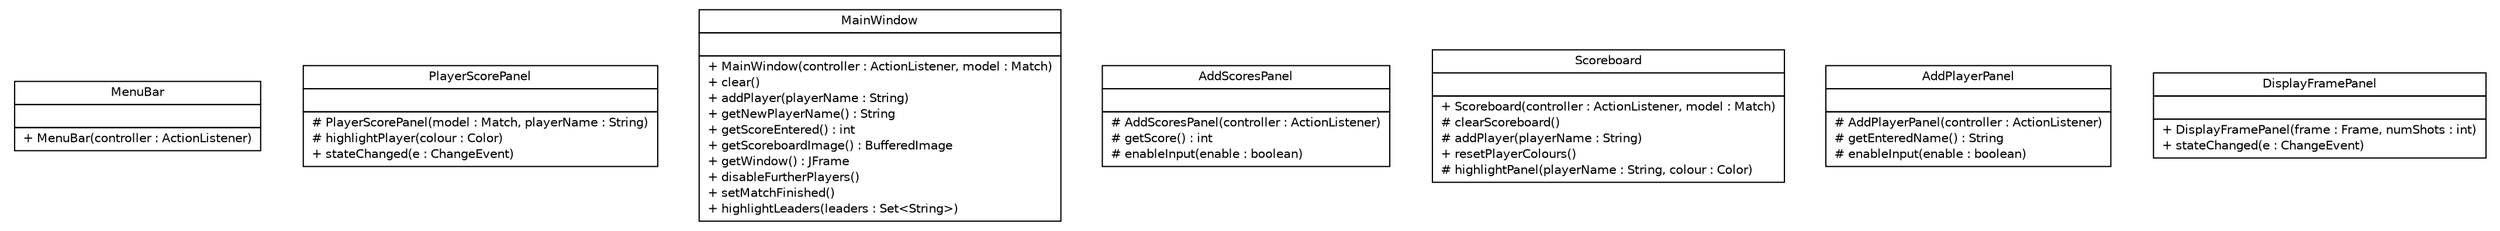 #!/usr/local/bin/dot
#
# Class diagram 
# Generated by UMLGraph version R5_6 (http://www.umlgraph.org/)
#

digraph G {
	edge [fontname="Helvetica",fontsize=10,labelfontname="Helvetica",labelfontsize=10];
	node [fontname="Helvetica",fontsize=10,shape=plaintext];
	nodesep=0.25;
	ranksep=0.5;
	// thmuggleton.view.impl.MenuBar
	c76 [label=<<table title="thmuggleton.view.impl.MenuBar" border="0" cellborder="1" cellspacing="0" cellpadding="2" port="p" href="./MenuBar.html">
		<tr><td><table border="0" cellspacing="0" cellpadding="1">
<tr><td align="center" balign="center"> MenuBar </td></tr>
		</table></td></tr>
		<tr><td><table border="0" cellspacing="0" cellpadding="1">
<tr><td align="left" balign="left">  </td></tr>
		</table></td></tr>
		<tr><td><table border="0" cellspacing="0" cellpadding="1">
<tr><td align="left" balign="left"> + MenuBar(controller : ActionListener) </td></tr>
		</table></td></tr>
		</table>>, URL="./MenuBar.html", fontname="Helvetica", fontcolor="black", fontsize=10.0];
	// thmuggleton.view.impl.PlayerScorePanel
	c77 [label=<<table title="thmuggleton.view.impl.PlayerScorePanel" border="0" cellborder="1" cellspacing="0" cellpadding="2" port="p" href="./PlayerScorePanel.html">
		<tr><td><table border="0" cellspacing="0" cellpadding="1">
<tr><td align="center" balign="center"> PlayerScorePanel </td></tr>
		</table></td></tr>
		<tr><td><table border="0" cellspacing="0" cellpadding="1">
<tr><td align="left" balign="left">  </td></tr>
		</table></td></tr>
		<tr><td><table border="0" cellspacing="0" cellpadding="1">
<tr><td align="left" balign="left"> # PlayerScorePanel(model : Match, playerName : String) </td></tr>
<tr><td align="left" balign="left"> # highlightPlayer(colour : Color) </td></tr>
<tr><td align="left" balign="left"> + stateChanged(e : ChangeEvent) </td></tr>
		</table></td></tr>
		</table>>, URL="./PlayerScorePanel.html", fontname="Helvetica", fontcolor="black", fontsize=10.0];
	// thmuggleton.view.impl.MainWindow
	c78 [label=<<table title="thmuggleton.view.impl.MainWindow" border="0" cellborder="1" cellspacing="0" cellpadding="2" port="p" href="./MainWindow.html">
		<tr><td><table border="0" cellspacing="0" cellpadding="1">
<tr><td align="center" balign="center"> MainWindow </td></tr>
		</table></td></tr>
		<tr><td><table border="0" cellspacing="0" cellpadding="1">
<tr><td align="left" balign="left">  </td></tr>
		</table></td></tr>
		<tr><td><table border="0" cellspacing="0" cellpadding="1">
<tr><td align="left" balign="left"> + MainWindow(controller : ActionListener, model : Match) </td></tr>
<tr><td align="left" balign="left"> + clear() </td></tr>
<tr><td align="left" balign="left"> + addPlayer(playerName : String) </td></tr>
<tr><td align="left" balign="left"> + getNewPlayerName() : String </td></tr>
<tr><td align="left" balign="left"> + getScoreEntered() : int </td></tr>
<tr><td align="left" balign="left"> + getScoreboardImage() : BufferedImage </td></tr>
<tr><td align="left" balign="left"> + getWindow() : JFrame </td></tr>
<tr><td align="left" balign="left"> + disableFurtherPlayers() </td></tr>
<tr><td align="left" balign="left"> + setMatchFinished() </td></tr>
<tr><td align="left" balign="left"> + highlightLeaders(leaders : Set&lt;String&gt;) </td></tr>
		</table></td></tr>
		</table>>, URL="./MainWindow.html", fontname="Helvetica", fontcolor="black", fontsize=10.0];
	// thmuggleton.view.impl.AddScoresPanel
	c79 [label=<<table title="thmuggleton.view.impl.AddScoresPanel" border="0" cellborder="1" cellspacing="0" cellpadding="2" port="p" href="./AddScoresPanel.html">
		<tr><td><table border="0" cellspacing="0" cellpadding="1">
<tr><td align="center" balign="center"> AddScoresPanel </td></tr>
		</table></td></tr>
		<tr><td><table border="0" cellspacing="0" cellpadding="1">
<tr><td align="left" balign="left">  </td></tr>
		</table></td></tr>
		<tr><td><table border="0" cellspacing="0" cellpadding="1">
<tr><td align="left" balign="left"> # AddScoresPanel(controller : ActionListener) </td></tr>
<tr><td align="left" balign="left"> # getScore() : int </td></tr>
<tr><td align="left" balign="left"> # enableInput(enable : boolean) </td></tr>
		</table></td></tr>
		</table>>, URL="./AddScoresPanel.html", fontname="Helvetica", fontcolor="black", fontsize=10.0];
	// thmuggleton.view.impl.Scoreboard
	c80 [label=<<table title="thmuggleton.view.impl.Scoreboard" border="0" cellborder="1" cellspacing="0" cellpadding="2" port="p" href="./Scoreboard.html">
		<tr><td><table border="0" cellspacing="0" cellpadding="1">
<tr><td align="center" balign="center"> Scoreboard </td></tr>
		</table></td></tr>
		<tr><td><table border="0" cellspacing="0" cellpadding="1">
<tr><td align="left" balign="left">  </td></tr>
		</table></td></tr>
		<tr><td><table border="0" cellspacing="0" cellpadding="1">
<tr><td align="left" balign="left"> + Scoreboard(controller : ActionListener, model : Match) </td></tr>
<tr><td align="left" balign="left"> # clearScoreboard() </td></tr>
<tr><td align="left" balign="left"> # addPlayer(playerName : String) </td></tr>
<tr><td align="left" balign="left"> + resetPlayerColours() </td></tr>
<tr><td align="left" balign="left"> # highlightPanel(playerName : String, colour : Color) </td></tr>
		</table></td></tr>
		</table>>, URL="./Scoreboard.html", fontname="Helvetica", fontcolor="black", fontsize=10.0];
	// thmuggleton.view.impl.AddPlayerPanel
	c81 [label=<<table title="thmuggleton.view.impl.AddPlayerPanel" border="0" cellborder="1" cellspacing="0" cellpadding="2" port="p" href="./AddPlayerPanel.html">
		<tr><td><table border="0" cellspacing="0" cellpadding="1">
<tr><td align="center" balign="center"> AddPlayerPanel </td></tr>
		</table></td></tr>
		<tr><td><table border="0" cellspacing="0" cellpadding="1">
<tr><td align="left" balign="left">  </td></tr>
		</table></td></tr>
		<tr><td><table border="0" cellspacing="0" cellpadding="1">
<tr><td align="left" balign="left"> # AddPlayerPanel(controller : ActionListener) </td></tr>
<tr><td align="left" balign="left"> # getEnteredName() : String </td></tr>
<tr><td align="left" balign="left"> # enableInput(enable : boolean) </td></tr>
		</table></td></tr>
		</table>>, URL="./AddPlayerPanel.html", fontname="Helvetica", fontcolor="black", fontsize=10.0];
	// thmuggleton.view.impl.DisplayFramePanel
	c82 [label=<<table title="thmuggleton.view.impl.DisplayFramePanel" border="0" cellborder="1" cellspacing="0" cellpadding="2" port="p" href="./DisplayFramePanel.html">
		<tr><td><table border="0" cellspacing="0" cellpadding="1">
<tr><td align="center" balign="center"> DisplayFramePanel </td></tr>
		</table></td></tr>
		<tr><td><table border="0" cellspacing="0" cellpadding="1">
<tr><td align="left" balign="left">  </td></tr>
		</table></td></tr>
		<tr><td><table border="0" cellspacing="0" cellpadding="1">
<tr><td align="left" balign="left"> + DisplayFramePanel(frame : Frame, numShots : int) </td></tr>
<tr><td align="left" balign="left"> + stateChanged(e : ChangeEvent) </td></tr>
		</table></td></tr>
		</table>>, URL="./DisplayFramePanel.html", fontname="Helvetica", fontcolor="black", fontsize=10.0];
}

